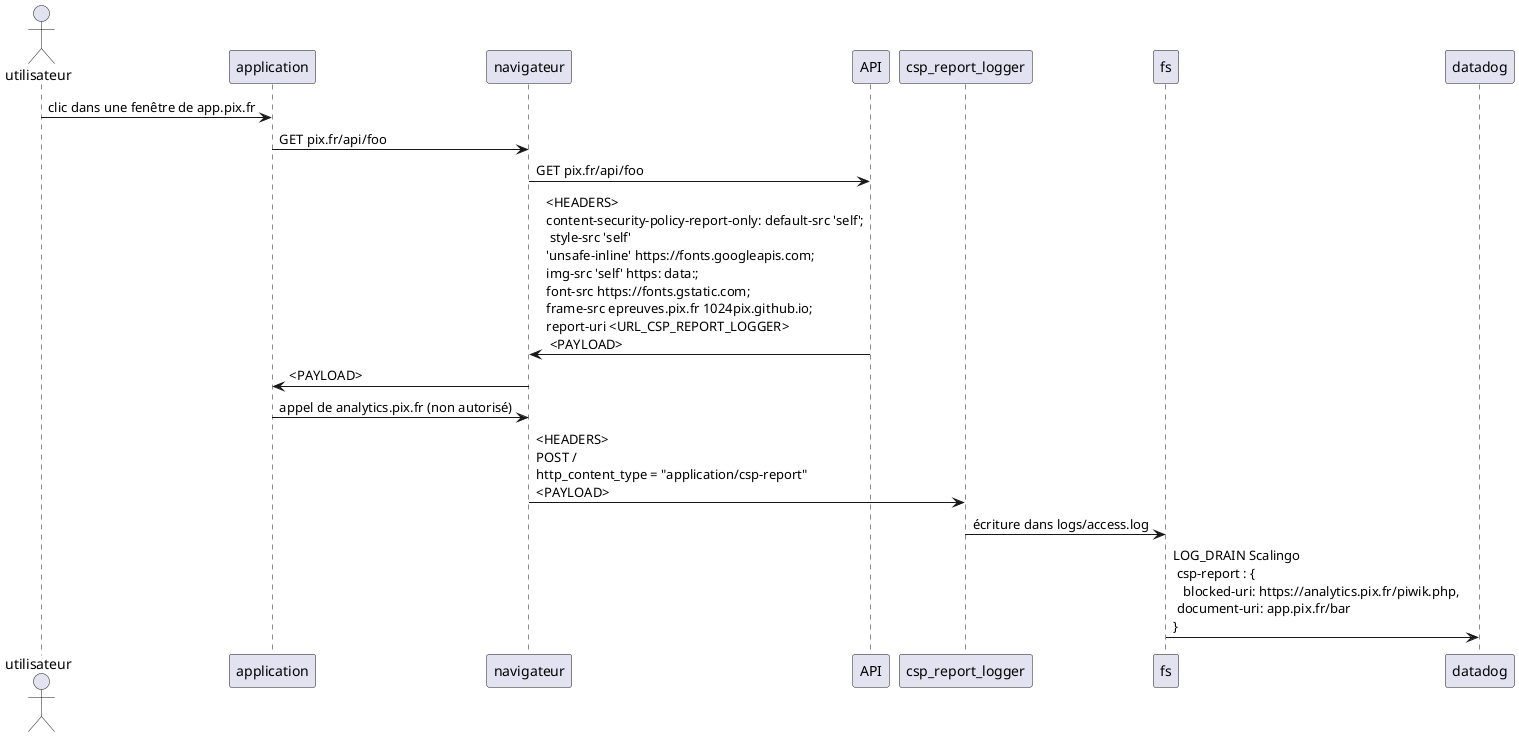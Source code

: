 @startuml
actor utilisateur
participant application
participant navigateur
participant API
participant csp_report_logger
participant fs
participant datadog

utilisateur -> application: clic dans une fenêtre de app.pix.fr
application -> navigateur: GET pix.fr/api/foo
navigateur -> API: GET pix.fr/api/foo
API -> navigateur: <HEADERS> \ncontent-security-policy-report-only: default-src 'self';\n style-src 'self' \n'unsafe-inline' https://fonts.googleapis.com; \nimg-src 'self' https: data:; \nfont-src https://fonts.gstatic.com; \nframe-src epreuves.pix.fr 1024pix.github.io; \nreport-uri <URL_CSP_REPORT_LOGGER>\n <PAYLOAD>
navigateur -> application: <PAYLOAD>
application -> navigateur: appel de analytics.pix.fr (non autorisé)
navigateur -> csp_report_logger: <HEADERS>\nPOST / \nhttp_content_type = "application/csp-report" \n<PAYLOAD>
csp_report_logger -> fs: écriture dans logs/access.log
fs -> datadog: LOG_DRAIN Scalingo \n csp-report : { \n   blocked-uri: https://analytics.pix.fr/piwik.php, \n document-uri: app.pix.fr/bar \n}
@enduml
